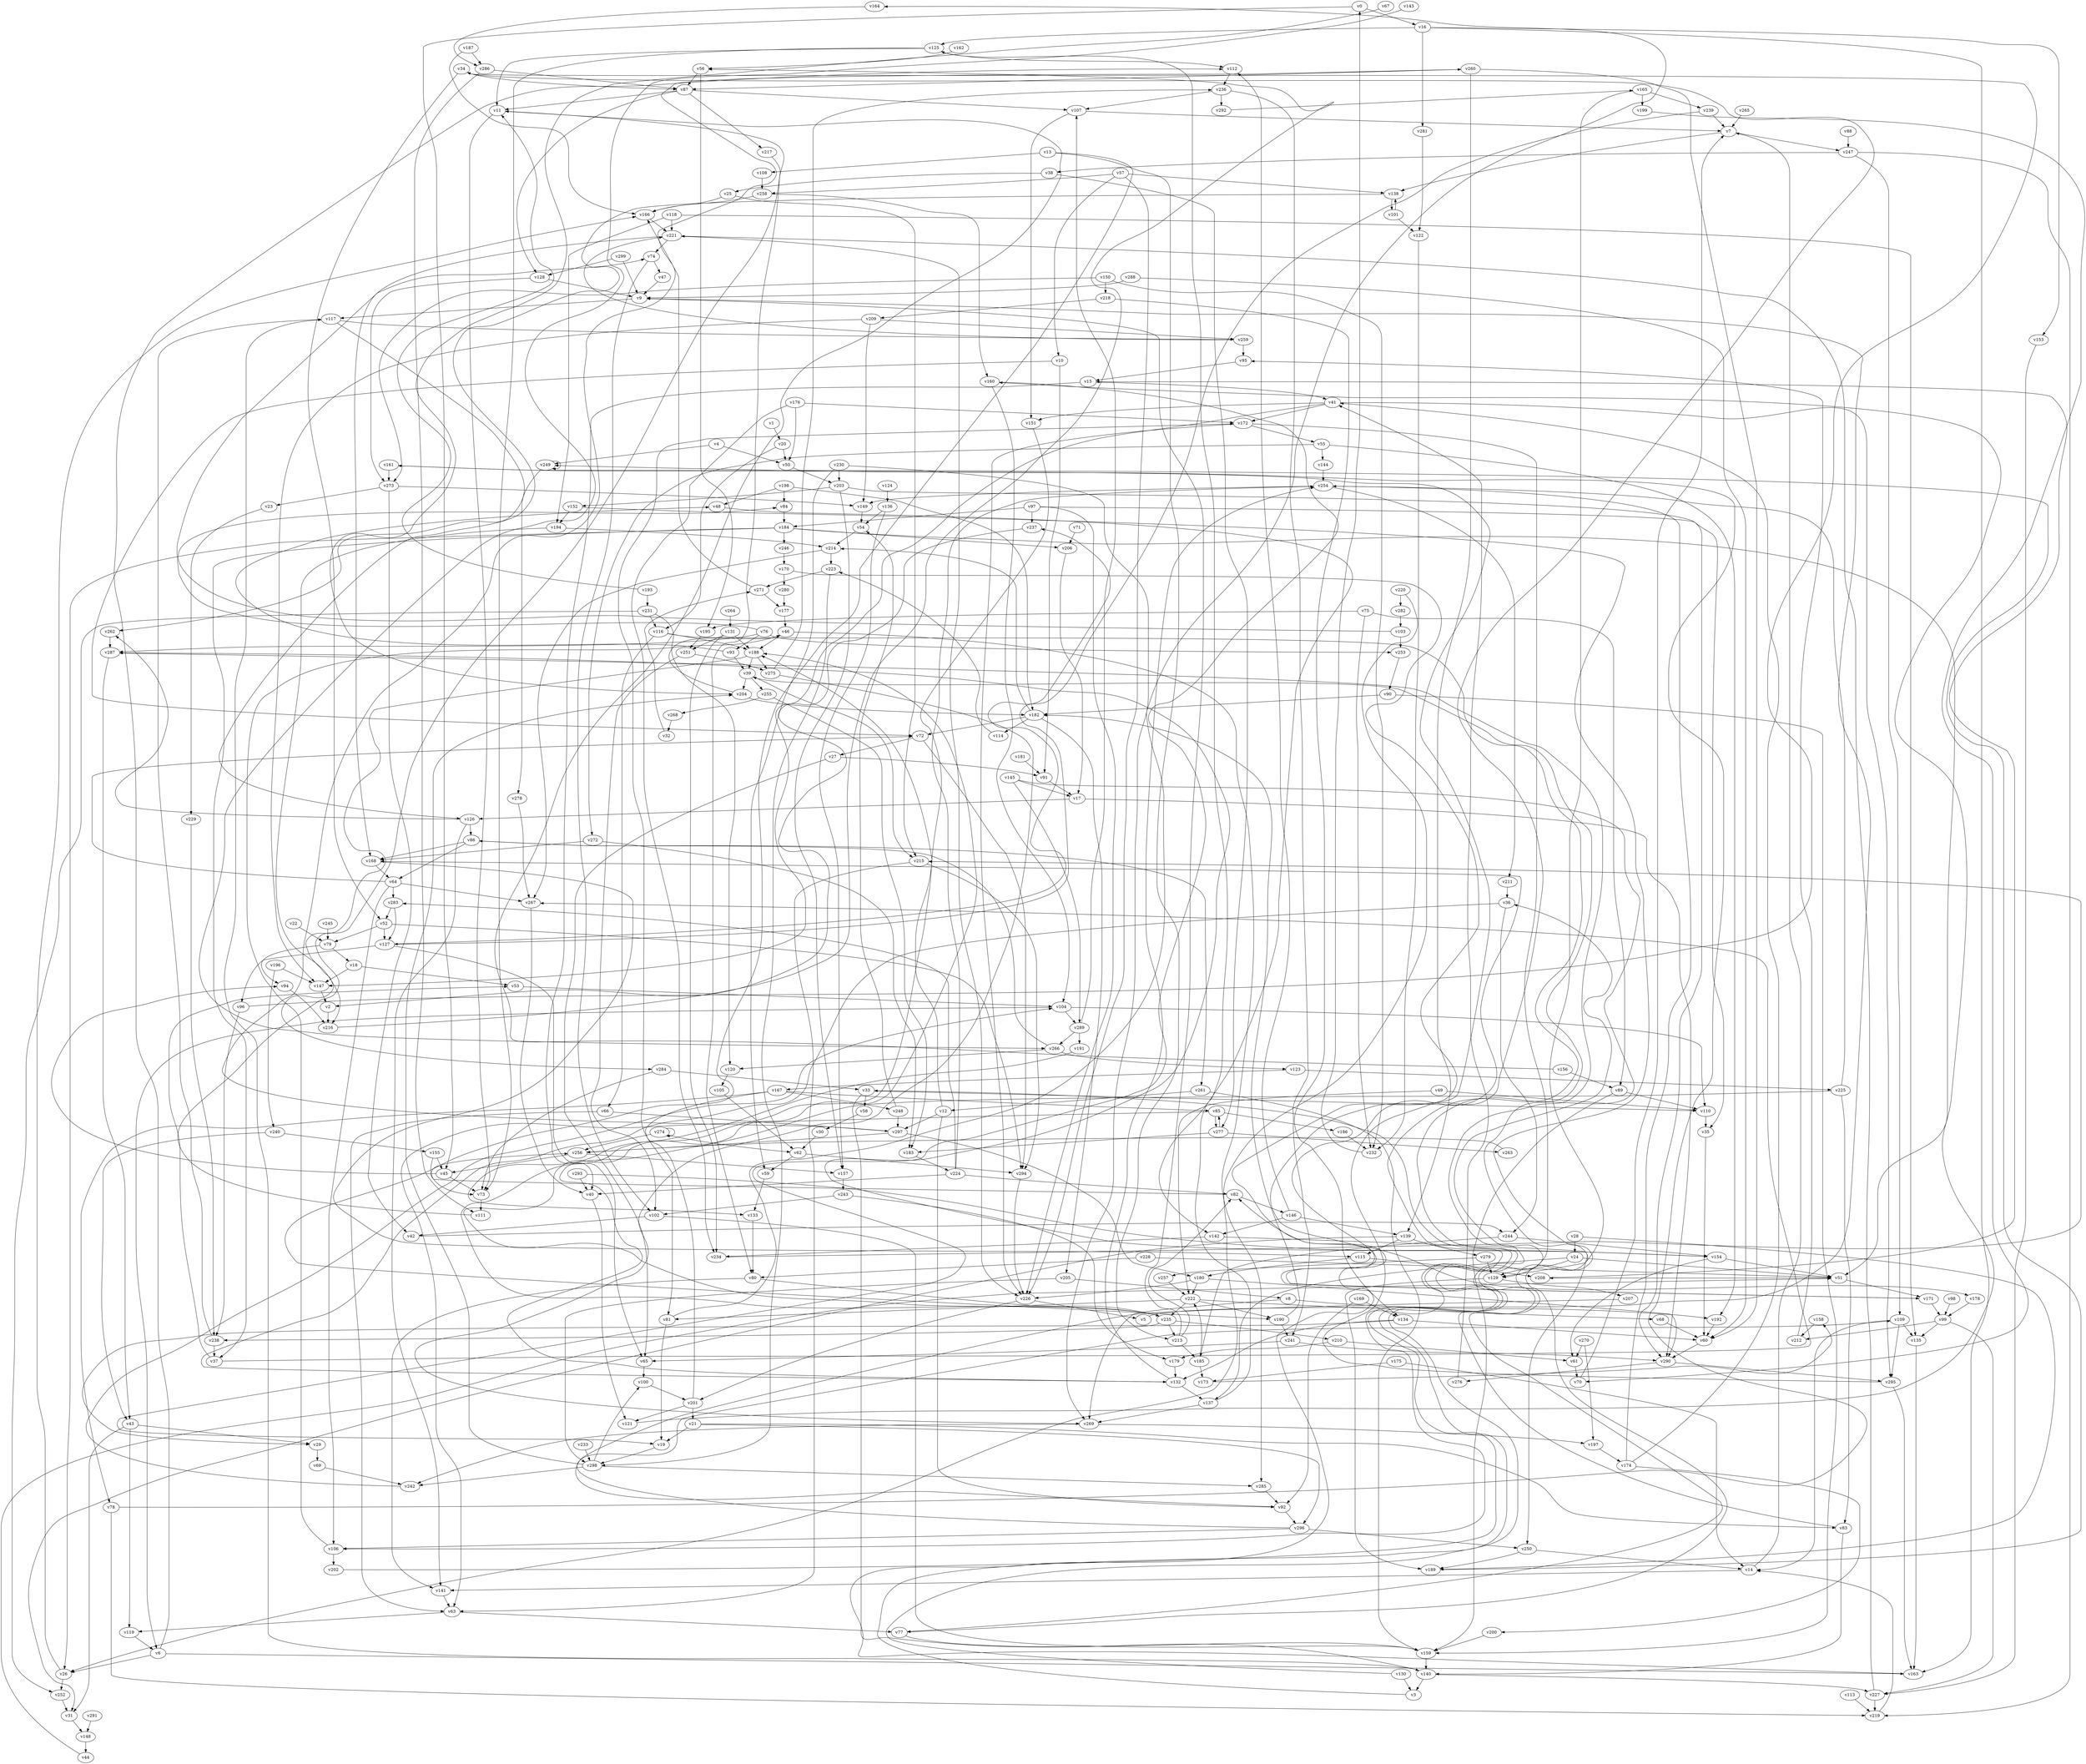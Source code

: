 // Benchmark game 450 - 300 vertices
// time_bound: 147
// targets: v218
digraph G {
    v0 [name="v0", player=1];
    v1 [name="v1", player=1];
    v2 [name="v2", player=1];
    v3 [name="v3", player=1];
    v4 [name="v4", player=1];
    v5 [name="v5", player=0];
    v6 [name="v6", player=1];
    v7 [name="v7", player=0];
    v8 [name="v8", player=1];
    v9 [name="v9", player=0];
    v10 [name="v10", player=0];
    v11 [name="v11", player=1];
    v12 [name="v12", player=0];
    v13 [name="v13", player=0];
    v14 [name="v14", player=0];
    v15 [name="v15", player=0];
    v16 [name="v16", player=1];
    v17 [name="v17", player=0];
    v18 [name="v18", player=0];
    v19 [name="v19", player=0];
    v20 [name="v20", player=0];
    v21 [name="v21", player=1];
    v22 [name="v22", player=1];
    v23 [name="v23", player=0];
    v24 [name="v24", player=1];
    v25 [name="v25", player=0];
    v26 [name="v26", player=0];
    v27 [name="v27", player=1];
    v28 [name="v28", player=0];
    v29 [name="v29", player=0];
    v30 [name="v30", player=0];
    v31 [name="v31", player=1];
    v32 [name="v32", player=0];
    v33 [name="v33", player=0];
    v34 [name="v34", player=0];
    v35 [name="v35", player=1];
    v36 [name="v36", player=1];
    v37 [name="v37", player=1];
    v38 [name="v38", player=1];
    v39 [name="v39", player=1];
    v40 [name="v40", player=0];
    v41 [name="v41", player=1];
    v42 [name="v42", player=1];
    v43 [name="v43", player=0];
    v44 [name="v44", player=0];
    v45 [name="v45", player=0];
    v46 [name="v46", player=1];
    v47 [name="v47", player=1];
    v48 [name="v48", player=1];
    v49 [name="v49", player=1];
    v50 [name="v50", player=0];
    v51 [name="v51", player=0];
    v52 [name="v52", player=0];
    v53 [name="v53", player=1];
    v54 [name="v54", player=0];
    v55 [name="v55", player=1];
    v56 [name="v56", player=1];
    v57 [name="v57", player=0];
    v58 [name="v58", player=1];
    v59 [name="v59", player=1];
    v60 [name="v60", player=0];
    v61 [name="v61", player=1];
    v62 [name="v62", player=1];
    v63 [name="v63", player=0];
    v64 [name="v64", player=0];
    v65 [name="v65", player=0];
    v66 [name="v66", player=1];
    v67 [name="v67", player=0];
    v68 [name="v68", player=0];
    v69 [name="v69", player=1];
    v70 [name="v70", player=0];
    v71 [name="v71", player=1];
    v72 [name="v72", player=1];
    v73 [name="v73", player=0];
    v74 [name="v74", player=1];
    v75 [name="v75", player=1];
    v76 [name="v76", player=1];
    v77 [name="v77", player=1];
    v78 [name="v78", player=1];
    v79 [name="v79", player=1];
    v80 [name="v80", player=0];
    v81 [name="v81", player=1];
    v82 [name="v82", player=1];
    v83 [name="v83", player=1];
    v84 [name="v84", player=1];
    v85 [name="v85", player=1];
    v86 [name="v86", player=1];
    v87 [name="v87", player=1];
    v88 [name="v88", player=0];
    v89 [name="v89", player=1];
    v90 [name="v90", player=1];
    v91 [name="v91", player=0];
    v92 [name="v92", player=0];
    v93 [name="v93", player=1];
    v94 [name="v94", player=0];
    v95 [name="v95", player=1];
    v96 [name="v96", player=1];
    v97 [name="v97", player=1];
    v98 [name="v98", player=0];
    v99 [name="v99", player=0];
    v100 [name="v100", player=0];
    v101 [name="v101", player=1];
    v102 [name="v102", player=0];
    v103 [name="v103", player=0];
    v104 [name="v104", player=0];
    v105 [name="v105", player=1];
    v106 [name="v106", player=0];
    v107 [name="v107", player=0];
    v108 [name="v108", player=1];
    v109 [name="v109", player=1];
    v110 [name="v110", player=1];
    v111 [name="v111", player=1];
    v112 [name="v112", player=1];
    v113 [name="v113", player=1];
    v114 [name="v114", player=1];
    v115 [name="v115", player=1];
    v116 [name="v116", player=1];
    v117 [name="v117", player=0];
    v118 [name="v118", player=0];
    v119 [name="v119", player=1];
    v120 [name="v120", player=0];
    v121 [name="v121", player=1];
    v122 [name="v122", player=1];
    v123 [name="v123", player=0];
    v124 [name="v124", player=1];
    v125 [name="v125", player=1];
    v126 [name="v126", player=1];
    v127 [name="v127", player=0];
    v128 [name="v128", player=1];
    v129 [name="v129", player=1];
    v130 [name="v130", player=1];
    v131 [name="v131", player=1];
    v132 [name="v132", player=1];
    v133 [name="v133", player=1];
    v134 [name="v134", player=1];
    v135 [name="v135", player=1];
    v136 [name="v136", player=0];
    v137 [name="v137", player=1];
    v138 [name="v138", player=0];
    v139 [name="v139", player=0];
    v140 [name="v140", player=1];
    v141 [name="v141", player=0];
    v142 [name="v142", player=0];
    v143 [name="v143", player=0];
    v144 [name="v144", player=1];
    v145 [name="v145", player=0];
    v146 [name="v146", player=0];
    v147 [name="v147", player=1];
    v148 [name="v148", player=0];
    v149 [name="v149", player=1];
    v150 [name="v150", player=0];
    v151 [name="v151", player=1];
    v152 [name="v152", player=1];
    v153 [name="v153", player=1];
    v154 [name="v154", player=1];
    v155 [name="v155", player=1];
    v156 [name="v156", player=1];
    v157 [name="v157", player=0];
    v158 [name="v158", player=0];
    v159 [name="v159", player=1];
    v160 [name="v160", player=0];
    v161 [name="v161", player=1];
    v162 [name="v162", player=0];
    v163 [name="v163", player=1];
    v164 [name="v164", player=0];
    v165 [name="v165", player=0];
    v166 [name="v166", player=1];
    v167 [name="v167", player=0];
    v168 [name="v168", player=1];
    v169 [name="v169", player=0];
    v170 [name="v170", player=1];
    v171 [name="v171", player=1];
    v172 [name="v172", player=0];
    v173 [name="v173", player=0];
    v174 [name="v174", player=0];
    v175 [name="v175", player=0];
    v176 [name="v176", player=0];
    v177 [name="v177", player=0];
    v178 [name="v178", player=1];
    v179 [name="v179", player=1];
    v180 [name="v180", player=1];
    v181 [name="v181", player=0];
    v182 [name="v182", player=0];
    v183 [name="v183", player=0];
    v184 [name="v184", player=1];
    v185 [name="v185", player=1];
    v186 [name="v186", player=0];
    v187 [name="v187", player=1];
    v188 [name="v188", player=1];
    v189 [name="v189", player=0];
    v190 [name="v190", player=0];
    v191 [name="v191", player=0];
    v192 [name="v192", player=1];
    v193 [name="v193", player=0];
    v194 [name="v194", player=0];
    v195 [name="v195", player=1];
    v196 [name="v196", player=0];
    v197 [name="v197", player=1];
    v198 [name="v198", player=0];
    v199 [name="v199", player=1];
    v200 [name="v200", player=0];
    v201 [name="v201", player=0];
    v202 [name="v202", player=1];
    v203 [name="v203", player=1];
    v204 [name="v204", player=1];
    v205 [name="v205", player=1];
    v206 [name="v206", player=0];
    v207 [name="v207", player=0];
    v208 [name="v208", player=0];
    v209 [name="v209", player=0];
    v210 [name="v210", player=0];
    v211 [name="v211", player=1];
    v212 [name="v212", player=0];
    v213 [name="v213", player=0];
    v214 [name="v214", player=1];
    v215 [name="v215", player=1];
    v216 [name="v216", player=0];
    v217 [name="v217", player=0];
    v218 [name="v218", player=0, target=1];
    v219 [name="v219", player=1];
    v220 [name="v220", player=0];
    v221 [name="v221", player=1];
    v222 [name="v222", player=0];
    v223 [name="v223", player=1];
    v224 [name="v224", player=0];
    v225 [name="v225", player=1];
    v226 [name="v226", player=0];
    v227 [name="v227", player=0];
    v228 [name="v228", player=0];
    v229 [name="v229", player=1];
    v230 [name="v230", player=1];
    v231 [name="v231", player=0];
    v232 [name="v232", player=0];
    v233 [name="v233", player=1];
    v234 [name="v234", player=0];
    v235 [name="v235", player=0];
    v236 [name="v236", player=0];
    v237 [name="v237", player=1];
    v238 [name="v238", player=1];
    v239 [name="v239", player=1];
    v240 [name="v240", player=1];
    v241 [name="v241", player=1];
    v242 [name="v242", player=0];
    v243 [name="v243", player=0];
    v244 [name="v244", player=1];
    v245 [name="v245", player=1];
    v246 [name="v246", player=0];
    v247 [name="v247", player=1];
    v248 [name="v248", player=0];
    v249 [name="v249", player=0];
    v250 [name="v250", player=1];
    v251 [name="v251", player=1];
    v252 [name="v252", player=1];
    v253 [name="v253", player=1];
    v254 [name="v254", player=0];
    v255 [name="v255", player=1];
    v256 [name="v256", player=0];
    v257 [name="v257", player=0];
    v258 [name="v258", player=0];
    v259 [name="v259", player=1];
    v260 [name="v260", player=1];
    v261 [name="v261", player=1];
    v262 [name="v262", player=0];
    v263 [name="v263", player=0];
    v264 [name="v264", player=0];
    v265 [name="v265", player=0];
    v266 [name="v266", player=1];
    v267 [name="v267", player=1];
    v268 [name="v268", player=1];
    v269 [name="v269", player=0];
    v270 [name="v270", player=0];
    v271 [name="v271", player=0];
    v272 [name="v272", player=1];
    v273 [name="v273", player=0];
    v274 [name="v274", player=1];
    v275 [name="v275", player=0];
    v276 [name="v276", player=1];
    v277 [name="v277", player=1];
    v278 [name="v278", player=1];
    v279 [name="v279", player=0];
    v280 [name="v280", player=1];
    v281 [name="v281", player=0];
    v282 [name="v282", player=1];
    v283 [name="v283", player=1];
    v284 [name="v284", player=0];
    v285 [name="v285", player=0];
    v286 [name="v286", player=0];
    v287 [name="v287", player=1];
    v288 [name="v288", player=1];
    v289 [name="v289", player=0];
    v290 [name="v290", player=1];
    v291 [name="v291", player=1];
    v292 [name="v292", player=0];
    v293 [name="v293", player=1];
    v294 [name="v294", player=1];
    v295 [name="v295", player=1];
    v296 [name="v296", player=0];
    v297 [name="v297", player=0];
    v298 [name="v298", player=0];
    v299 [name="v299", player=1];

    v0 -> v16;
    v1 -> v20;
    v2 -> v216;
    v3 -> v39 [constraint="t mod 3 == 2"];
    v4 -> v249;
    v5 -> v9 [constraint="t mod 3 == 2"];
    v6 -> v112;
    v7 -> v247;
    v8 -> v192;
    v9 -> v117;
    v10 -> v72 [constraint="t >= 2"];
    v11 -> v73;
    v12 -> v188;
    v13 -> v190 [constraint="t mod 5 == 0"];
    v14 -> v141;
    v15 -> v41;
    v16 -> v281;
    v17 -> v126;
    v18 -> v147;
    v19 -> v298;
    v20 -> v116;
    v21 -> v83 [constraint="t < 8"];
    v22 -> v79;
    v23 -> v229;
    v24 -> v51;
    v25 -> v166;
    v26 -> v252;
    v27 -> v91;
    v28 -> v189 [constraint="t < 12"];
    v29 -> v69;
    v30 -> v62;
    v31 -> v148;
    v32 -> v271;
    v33 -> v58;
    v34 -> v52;
    v35 -> v60;
    v36 -> v132 [constraint="t >= 5"];
    v37 -> v267 [constraint="t >= 5"];
    v38 -> v25;
    v39 -> v215;
    v40 -> v121;
    v41 -> v147 [constraint="t >= 5"];
    v42 -> v244 [constraint="t >= 2"];
    v43 -> v29;
    v44 -> v51 [constraint="t < 5"];
    v45 -> v94 [constraint="t < 6"];
    v46 -> v285;
    v47 -> v9;
    v48 -> v142 [constraint="t >= 2"];
    v49 -> v110;
    v50 -> v203;
    v51 -> v208 [constraint="t mod 3 == 0"];
    v52 -> v294;
    v53 -> v104;
    v54 -> v214;
    v55 -> v272;
    v56 -> v195;
    v57 -> v138;
    v58 -> v30;
    v59 -> v133;
    v60 -> v290;
    v61 -> v70;
    v62 -> v294;
    v63 -> v77;
    v64 -> v72 [constraint="t < 5"];
    v65 -> v100;
    v66 -> v63;
    v67 -> v204 [constraint="t >= 2"];
    v68 -> v60;
    v69 -> v242;
    v70 -> v7;
    v71 -> v206;
    v72 -> v27;
    v73 -> v111;
    v74 -> v47;
    v75 -> v195;
    v76 -> v74 [constraint="t < 13"];
    v77 -> v159;
    v78 -> v249 [constraint="t < 14"];
    v79 -> v94;
    v80 -> v141;
    v81 -> v164 [constraint="t mod 5 == 4"];
    v82 -> v256 [constraint="t mod 2 == 0"];
    v83 -> v36 [constraint="t >= 4"];
    v84 -> v184;
    v85 -> v186;
    v86 -> v168;
    v87 -> v128 [constraint="t >= 5"];
    v88 -> v247;
    v89 -> v110;
    v90 -> v159;
    v91 -> v17;
    v92 -> v296;
    v93 -> v48 [constraint="t >= 1"];
    v94 -> v216;
    v95 -> v15;
    v96 -> v34 [constraint="t mod 3 == 2"];
    v97 -> v35;
    v98 -> v99;
    v99 -> v212;
    v100 -> v201;
    v101 -> v138;
    v102 -> v159;
    v103 -> v84 [constraint="t < 9"];
    v104 -> v289;
    v105 -> v62 [constraint="t >= 3"];
    v106 -> v46;
    v107 -> v151;
    v108 -> v258;
    v109 -> v135;
    v110 -> v35;
    v111 -> v11 [constraint="t < 7"];
    v112 -> v236;
    v113 -> v219;
    v114 -> v223;
    v115 -> v180;
    v116 -> v106 [constraint="t mod 3 == 0"];
    v117 -> v262 [constraint="t mod 4 == 1"];
    v118 -> v194;
    v119 -> v6;
    v120 -> v105;
    v121 -> v160 [constraint="t mod 3 == 2"];
    v122 -> v232;
    v123 -> v167;
    v124 -> v136;
    v125 -> v73;
    v126 -> v262 [constraint="t >= 5"];
    v127 -> v237 [constraint="t mod 3 == 2"];
    v128 -> v273;
    v129 -> v189;
    v130 -> v287 [constraint="t mod 2 == 1"];
    v131 -> v234;
    v132 -> v137;
    v133 -> v80;
    v134 -> v29 [constraint="t >= 1"];
    v135 -> v163;
    v136 -> v157;
    v137 -> v269;
    v138 -> v126 [constraint="t >= 2"];
    v139 -> v31 [constraint="t mod 5 == 4"];
    v140 -> v227;
    v141 -> v63;
    v142 -> v234;
    v143 -> v266 [constraint="t mod 2 == 1"];
    v144 -> v254;
    v145 -> v77 [constraint="t >= 5"];
    v146 -> v139;
    v147 -> v2;
    v148 -> v44;
    v149 -> v54;
    v150 -> v232;
    v151 -> v235 [constraint="t mod 4 == 1"];
    v152 -> v77 [constraint="t >= 3"];
    v153 -> v227;
    v154 -> v51;
    v155 -> v45;
    v156 -> v11 [constraint="t >= 1"];
    v157 -> v243;
    v158 -> v212;
    v159 -> v140;
    v160 -> v19 [constraint="t < 12"];
    v161 -> v178 [constraint="t mod 3 == 1"];
    v162 -> v56;
    v163 -> v168 [constraint="t mod 2 == 1"];
    v164 -> v286 [constraint="t >= 3"];
    v165 -> v199;
    v166 -> v221;
    v167 -> v81;
    v168 -> v115 [constraint="t < 5"];
    v169 -> v134;
    v170 -> v171 [constraint="t mod 2 == 1"];
    v171 -> v82 [constraint="t mod 3 == 1"];
    v172 -> v129;
    v173 -> v158 [constraint="t < 11"];
    v174 -> v200 [constraint="t >= 1"];
    v175 -> v173;
    v176 -> v234;
    v177 -> v46;
    v178 -> v99;
    v179 -> v132;
    v180 -> v222;
    v181 -> v91;
    v182 -> v114;
    v183 -> v224;
    v184 -> v26;
    v185 -> v222;
    v186 -> v232;
    v187 -> v166;
    v188 -> v284 [constraint="t < 15"];
    v189 -> v161 [constraint="t >= 5"];
    v190 -> v241;
    v191 -> v133 [constraint="t >= 3"];
    v192 -> v60;
    v193 -> v11 [constraint="t >= 4"];
    v194 -> v214;
    v195 -> v251;
    v196 -> v240;
    v197 -> v174;
    v198 -> v48;
    v199 -> v70 [constraint="t >= 2"];
    v200 -> v159;
    v201 -> v21;
    v202 -> v33 [constraint="t >= 3"];
    v203 -> v152;
    v204 -> v46 [constraint="t mod 5 == 4"];
    v205 -> v8;
    v206 -> v17;
    v207 -> v92 [constraint="t >= 2"];
    v208 -> v15 [constraint="t < 10"];
    v209 -> v259;
    v210 -> v61;
    v211 -> v36;
    v212 -> v95;
    v213 -> v185;
    v214 -> v267;
    v215 -> v63;
    v216 -> v56 [constraint="t < 5"];
    v217 -> v80;
    v218 -> v209;
    v219 -> v14;
    v220 -> v26 [constraint="t < 7"];
    v221 -> v226;
    v222 -> v68;
    v223 -> v298;
    v224 -> v82;
    v225 -> v132 [constraint="t >= 2"];
    v226 -> v5;
    v227 -> v219;
    v228 -> v80;
    v229 -> v238;
    v230 -> v203;
    v231 -> v116;
    v232 -> v0;
    v233 -> v298;
    v234 -> v215 [constraint="t >= 2"];
    v235 -> v188 [constraint="t mod 2 == 0"];
    v236 -> v241;
    v237 -> v2 [constraint="t >= 1"];
    v238 -> v117;
    v239 -> v127 [constraint="t mod 2 == 1"];
    v240 -> v155;
    v241 -> v290;
    v242 -> v104 [constraint="t mod 4 == 2"];
    v243 -> v102;
    v244 -> v185;
    v245 -> v79;
    v246 -> v170;
    v247 -> v38;
    v248 -> v297;
    v249 -> v278;
    v250 -> v14;
    v251 -> v102;
    v252 -> v31;
    v253 -> v90;
    v254 -> v211;
    v255 -> v268;
    v256 -> v157;
    v257 -> v222;
    v258 -> v160;
    v259 -> v221 [constraint="t >= 5"];
    v260 -> v139;
    v261 -> v159;
    v262 -> v287;
    v263 -> v256 [constraint="t < 9"];
    v264 -> v131;
    v265 -> v7;
    v266 -> v120;
    v267 -> v40;
    v268 -> v32;
    v269 -> v242;
    v270 -> v61;
    v271 -> v166;
    v272 -> v183;
    v273 -> v42;
    v274 -> v274;
    v275 -> v269 [constraint="t mod 2 == 1"];
    v276 -> v41;
    v277 -> v85;
    v278 -> v267;
    v279 -> v257 [constraint="t < 10"];
    v280 -> v177;
    v281 -> v122;
    v282 -> v103;
    v283 -> v52;
    v284 -> v73;
    v285 -> v92;
    v286 -> v87;
    v287 -> v154 [constraint="t < 10"];
    v288 -> v60;
    v289 -> v107;
    v290 -> v295;
    v291 -> v148;
    v292 -> v165 [constraint="t < 8"];
    v293 -> v154 [constraint="t >= 1"];
    v294 -> v226;
    v295 -> v34 [constraint="t mod 5 == 4"];
    v296 -> v109 [constraint="t < 11"];
    v297 -> v260 [constraint="t < 10"];
    v298 -> v242;
    v299 -> v128;
    v6 -> v26;
    v99 -> v135;
    v172 -> v226;
    v227 -> v221;
    v128 -> v9;
    v297 -> v256;
    v66 -> v297;
    v79 -> v18;
    v125 -> v112;
    v293 -> v40;
    v7 -> v138;
    v247 -> v109;
    v272 -> v168;
    v298 -> v204;
    v221 -> v74;
    v296 -> v250;
    v76 -> v253;
    v132 -> v254;
    v93 -> v39;
    v97 -> v226;
    v203 -> v157;
    v184 -> v51;
    v174 -> v254;
    v297 -> v180;
    v145 -> v17;
    v184 -> v37;
    v0 -> v45;
    v8 -> v269;
    v6 -> v163;
    v64 -> v267;
    v74 -> v102;
    v218 -> v134;
    v37 -> v53;
    v102 -> v42;
    v46 -> v188;
    v160 -> v104;
    v287 -> v43;
    v64 -> v106;
    v235 -> v238;
    v176 -> v172;
    v39 -> v204;
    v115 -> v208;
    v214 -> v223;
    v26 -> v166;
    v286 -> v111;
    v188 -> v39;
    v21 -> v19;
    v209 -> v147;
    v24 -> v129;
    v299 -> v9;
    v145 -> v289;
    v86 -> v261;
    v142 -> v250;
    v182 -> v72;
    v182 -> v205;
    v41 -> v295;
    v240 -> v43;
    v266 -> v86;
    v174 -> v41;
    v266 -> v123;
    v118 -> v135;
    v64 -> v283;
    v273 -> v23;
    v89 -> v159;
    v254 -> v149;
    v136 -> v54;
    v241 -> v65;
    v168 -> v64;
    v13 -> v108;
    v225 -> v83;
    v273 -> v149;
    v51 -> v171;
    v161 -> v273;
    v238 -> v37;
    v75 -> v232;
    v225 -> v254;
    v33 -> v140;
    v62 -> v59;
    v15 -> v40;
    v198 -> v182;
    v184 -> v246;
    v289 -> v266;
    v271 -> v177;
    v104 -> v6;
    v201 -> v172;
    v140 -> v117;
    v222 -> v235;
    v87 -> v11;
    v201 -> v121;
    v82 -> v146;
    v49 -> v222;
    v116 -> v66;
    v204 -> v182;
    v230 -> v59;
    v203 -> v290;
    v222 -> v81;
    v213 -> v9;
    v116 -> v188;
    v295 -> v163;
    v167 -> v85;
    v167 -> v78;
    v235 -> v210;
    v210 -> v179;
    v33 -> v110;
    v28 -> v24;
    v279 -> v129;
    v78 -> v219;
    v222 -> v190;
    v55 -> v144;
    v20 -> v50;
    v146 -> v142;
    v24 -> v137;
    v85 -> v63;
    v38 -> v277;
    v36 -> v244;
    v223 -> v271;
    v41 -> v151;
    v224 -> v283;
    v193 -> v231;
    v41 -> v172;
    v4 -> v50;
    v247 -> v219;
    v127 -> v96;
    v55 -> v192;
    v140 -> v3;
    v224 -> v40;
    v228 -> v51;
    v290 -> v276;
    v155 -> v73;
    v123 -> v225;
    v43 -> v119;
    v75 -> v89;
    v236 -> v107;
    v72 -> v294;
    v176 -> v50;
    v150 -> v273;
    v152 -> v194;
    v16 -> v163;
    v150 -> v218;
    v258 -> v166;
    v52 -> v127;
    v80 -> v235;
    v260 -> v87;
    v259 -> v95;
    v134 -> v132;
    v87 -> v217;
    v188 -> v275;
    v127 -> v65;
    v126 -> v86;
    v226 -> v201;
    v221 -> v168;
    v236 -> v292;
    v12 -> v297;
    v209 -> v149;
    v248 -> v54;
    v243 -> v179;
    v231 -> v252;
    v90 -> v182;
    v14 -> v7;
    v296 -> v106;
    v187 -> v286;
    v250 -> v189;
    v175 -> v14;
    v107 -> v7;
    v109 -> v14;
    v109 -> v295;
    v43 -> v31;
    v57 -> v258;
    v270 -> v197;
    v167 -> v248;
    v194 -> v216;
    v251 -> v275;
    v45 -> v73;
    v184 -> v206;
    v256 -> v45;
    v169 -> v92;
    v63 -> v119;
    v76 -> v287;
    v97 -> v184;
    v249 -> v249;
    v57 -> v10;
    v284 -> v33;
    v18 -> v53;
    v298 -> v285;
    v56 -> v87;
    v76 -> v93;
    v213 -> v82;
    v277 -> v183;
    v235 -> v213;
    v81 -> v19;
    v180 -> v290;
    v255 -> v183;
    v185 -> v173;
    v104 -> v110;
    v118 -> v221;
    v134 -> v60;
    v83 -> v140;
    v39 -> v255;
    v239 -> v7;
    v138 -> v101;
    v220 -> v282;
    v103 -> v253;
    v244 -> v154;
    v34 -> v87;
    v190 -> v182;
    v117 -> v259;
    v27 -> v65;
    v230 -> v269;
    v96 -> v238;
    v130 -> v3;
    v154 -> v61;
    v283 -> v127;
    v180 -> v226;
    v261 -> v12;
    v10 -> v91;
    v170 -> v280;
    v125 -> v11;
    v131 -> v188;
    v126 -> v141;
    v277 -> v263;
    v275 -> v236;
    v171 -> v99;
    v165 -> v129;
    v12 -> v92;
    v274 -> v256;
    v25 -> v215;
    v139 -> v279;
    v137 -> v125;
    v231 -> v120;
    v156 -> v89;
    v146 -> v112;
    v21 -> v296;
    v85 -> v277;
    v129 -> v207;
    v99 -> v227;
    v196 -> v147;
    v260 -> v60;
    v172 -> v55;
    v57 -> v226;
    v224 -> v254;
    v182 -> v214;
    v298 -> v100;
    v131 -> v251;
    v16 -> v125;
    v215 -> v294;
    v288 -> v9;
    v87 -> v107;
    v101 -> v122;
    v139 -> v115;
    v13 -> v213;
    v86 -> v64;
    v289 -> v191;
    v97 -> v237;
    v52 -> v79;
    v106 -> v202;
    v269 -> v197;
    v17 -> v290;
    v205 -> v298;
    v274 -> v62;
    v165 -> v239;
    v198 -> v84;
    v16 -> v153;
}
